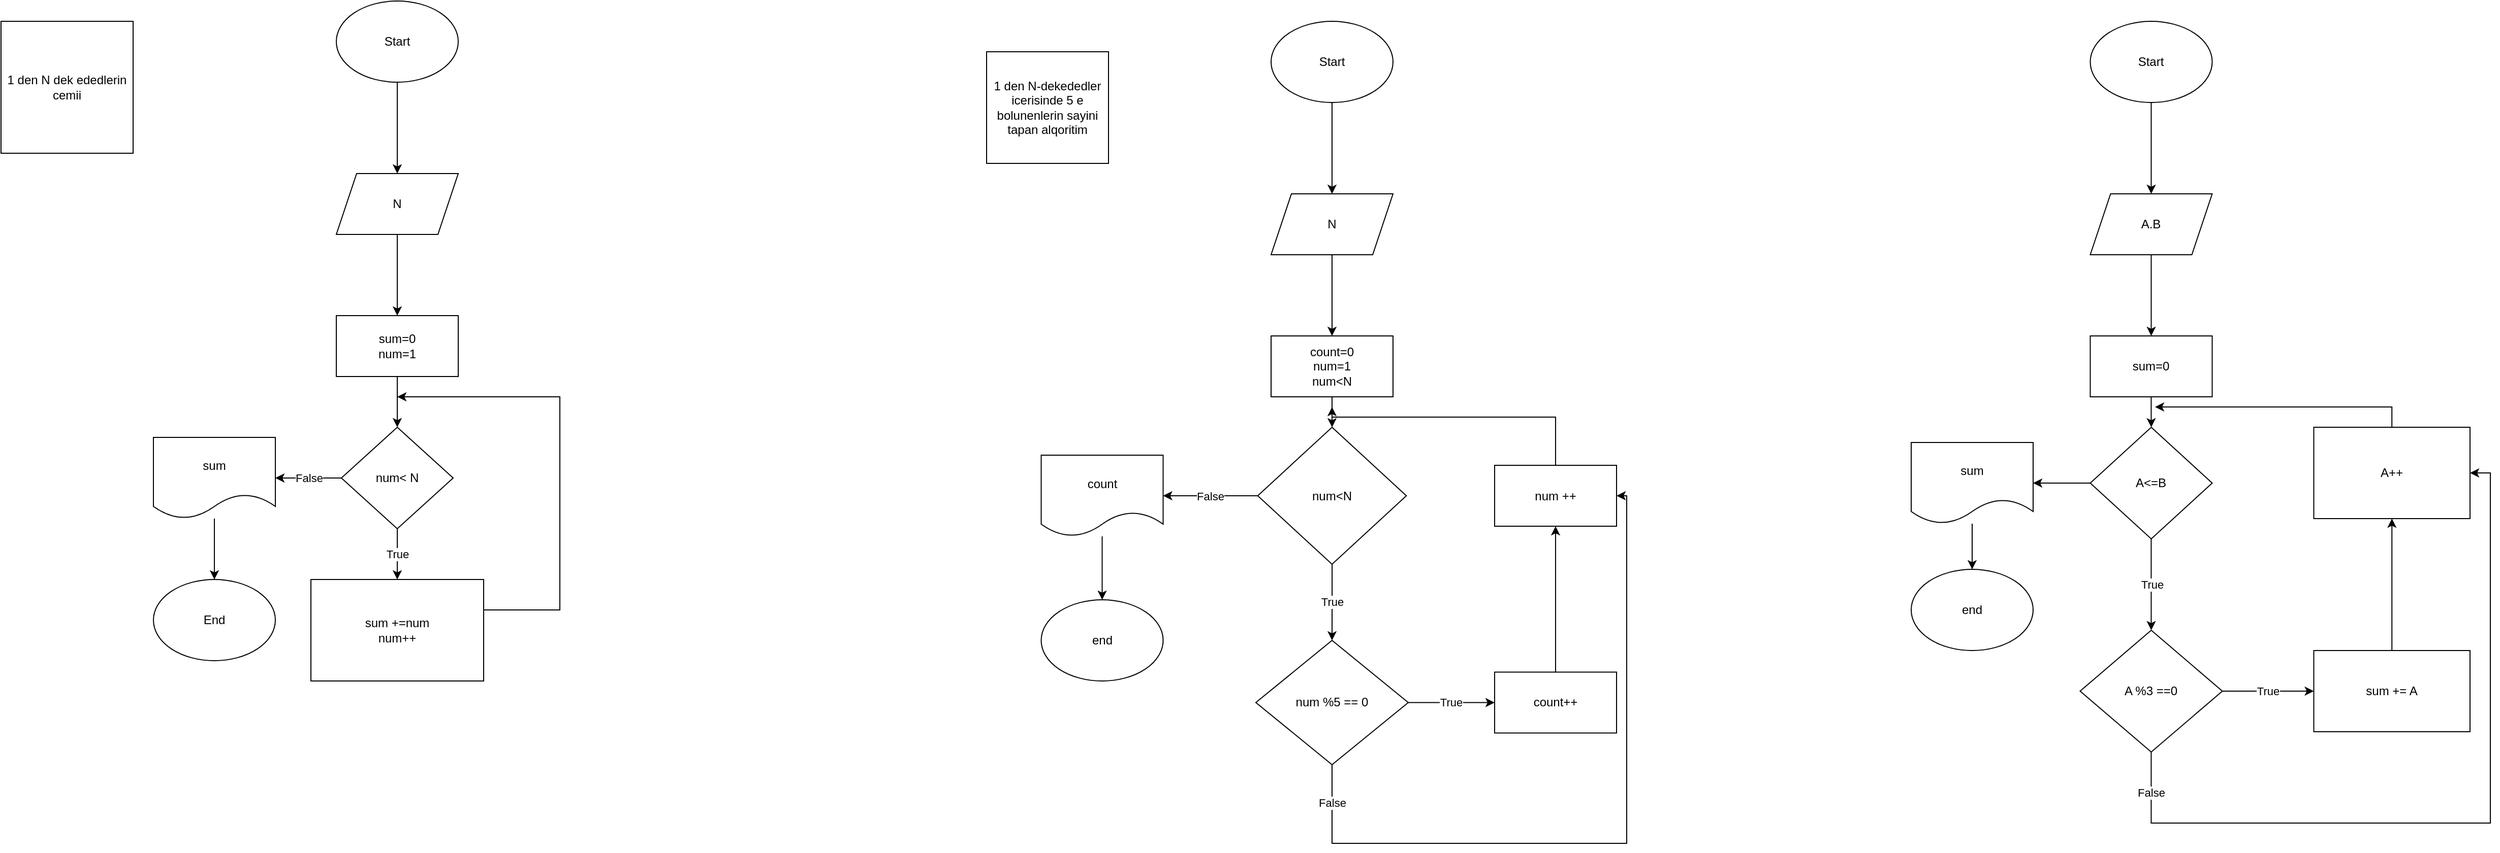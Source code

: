 <mxfile version="20.8.5" type="device"><diagram id="6hehGZIpHAZismaOmiqL" name="Page-1"><mxGraphModel dx="1434" dy="796" grid="1" gridSize="10" guides="1" tooltips="1" connect="1" arrows="1" fold="1" page="1" pageScale="1" pageWidth="850" pageHeight="1100" math="0" shadow="0"><root><mxCell id="0"/><mxCell id="1" parent="0"/><mxCell id="r0anBNJaJytZ5M2f2ykM-3" value="" style="edgeStyle=orthogonalEdgeStyle;rounded=0;orthogonalLoop=1;jettySize=auto;html=1;" edge="1" parent="1" source="r0anBNJaJytZ5M2f2ykM-1" target="r0anBNJaJytZ5M2f2ykM-2"><mxGeometry relative="1" as="geometry"/></mxCell><mxCell id="r0anBNJaJytZ5M2f2ykM-1" value="Start" style="ellipse;whiteSpace=wrap;html=1;" vertex="1" parent="1"><mxGeometry x="360" y="40" width="120" height="80" as="geometry"/></mxCell><mxCell id="r0anBNJaJytZ5M2f2ykM-5" value="" style="edgeStyle=orthogonalEdgeStyle;rounded=0;orthogonalLoop=1;jettySize=auto;html=1;" edge="1" parent="1" source="r0anBNJaJytZ5M2f2ykM-2" target="r0anBNJaJytZ5M2f2ykM-4"><mxGeometry relative="1" as="geometry"/></mxCell><mxCell id="r0anBNJaJytZ5M2f2ykM-2" value="N" style="shape=parallelogram;perimeter=parallelogramPerimeter;whiteSpace=wrap;html=1;fixedSize=1;" vertex="1" parent="1"><mxGeometry x="360" y="210" width="120" height="60" as="geometry"/></mxCell><mxCell id="r0anBNJaJytZ5M2f2ykM-7" value="" style="edgeStyle=orthogonalEdgeStyle;rounded=0;orthogonalLoop=1;jettySize=auto;html=1;" edge="1" parent="1" source="r0anBNJaJytZ5M2f2ykM-4" target="r0anBNJaJytZ5M2f2ykM-6"><mxGeometry relative="1" as="geometry"/></mxCell><mxCell id="r0anBNJaJytZ5M2f2ykM-4" value="sum=0&lt;br&gt;num=1" style="whiteSpace=wrap;html=1;" vertex="1" parent="1"><mxGeometry x="360" y="350" width="120" height="60" as="geometry"/></mxCell><mxCell id="r0anBNJaJytZ5M2f2ykM-11" value="True" style="edgeStyle=orthogonalEdgeStyle;rounded=0;orthogonalLoop=1;jettySize=auto;html=1;" edge="1" parent="1" source="r0anBNJaJytZ5M2f2ykM-6" target="r0anBNJaJytZ5M2f2ykM-10"><mxGeometry relative="1" as="geometry"/></mxCell><mxCell id="r0anBNJaJytZ5M2f2ykM-14" value="False" style="edgeStyle=orthogonalEdgeStyle;rounded=0;orthogonalLoop=1;jettySize=auto;html=1;" edge="1" parent="1" source="r0anBNJaJytZ5M2f2ykM-6" target="r0anBNJaJytZ5M2f2ykM-15"><mxGeometry relative="1" as="geometry"><mxPoint x="260" y="510" as="targetPoint"/></mxGeometry></mxCell><mxCell id="r0anBNJaJytZ5M2f2ykM-6" value="num&amp;lt; N" style="rhombus;whiteSpace=wrap;html=1;" vertex="1" parent="1"><mxGeometry x="365" y="460" width="110" height="100" as="geometry"/></mxCell><mxCell id="r0anBNJaJytZ5M2f2ykM-13" style="edgeStyle=orthogonalEdgeStyle;rounded=0;orthogonalLoop=1;jettySize=auto;html=1;" edge="1" parent="1" source="r0anBNJaJytZ5M2f2ykM-10"><mxGeometry relative="1" as="geometry"><mxPoint x="420" y="430" as="targetPoint"/><Array as="points"><mxPoint x="580" y="640"/><mxPoint x="580" y="430"/></Array></mxGeometry></mxCell><mxCell id="r0anBNJaJytZ5M2f2ykM-10" value="sum +=num&lt;br&gt;num++" style="whiteSpace=wrap;html=1;" vertex="1" parent="1"><mxGeometry x="335" y="610" width="170" height="100" as="geometry"/></mxCell><mxCell id="r0anBNJaJytZ5M2f2ykM-16" style="edgeStyle=orthogonalEdgeStyle;rounded=0;orthogonalLoop=1;jettySize=auto;html=1;" edge="1" parent="1" source="r0anBNJaJytZ5M2f2ykM-15" target="r0anBNJaJytZ5M2f2ykM-17"><mxGeometry relative="1" as="geometry"><mxPoint x="240" y="650" as="targetPoint"/></mxGeometry></mxCell><mxCell id="r0anBNJaJytZ5M2f2ykM-15" value="sum" style="shape=document;whiteSpace=wrap;html=1;boundedLbl=1;" vertex="1" parent="1"><mxGeometry x="180" y="470" width="120" height="80" as="geometry"/></mxCell><mxCell id="r0anBNJaJytZ5M2f2ykM-17" value="End" style="ellipse;whiteSpace=wrap;html=1;" vertex="1" parent="1"><mxGeometry x="180" y="610" width="120" height="80" as="geometry"/></mxCell><mxCell id="r0anBNJaJytZ5M2f2ykM-18" value="1 den N dek ededlerin cemii" style="whiteSpace=wrap;html=1;aspect=fixed;" vertex="1" parent="1"><mxGeometry x="30" y="60" width="130" height="130" as="geometry"/></mxCell><mxCell id="r0anBNJaJytZ5M2f2ykM-19" value="" style="edgeStyle=orthogonalEdgeStyle;rounded=0;orthogonalLoop=1;jettySize=auto;html=1;" edge="1" parent="1" source="r0anBNJaJytZ5M2f2ykM-20" target="r0anBNJaJytZ5M2f2ykM-22"><mxGeometry relative="1" as="geometry"/></mxCell><mxCell id="r0anBNJaJytZ5M2f2ykM-20" value="Start" style="ellipse;whiteSpace=wrap;html=1;" vertex="1" parent="1"><mxGeometry x="1280" y="60" width="120" height="80" as="geometry"/></mxCell><mxCell id="r0anBNJaJytZ5M2f2ykM-21" value="" style="edgeStyle=orthogonalEdgeStyle;rounded=0;orthogonalLoop=1;jettySize=auto;html=1;" edge="1" parent="1" source="r0anBNJaJytZ5M2f2ykM-22" target="r0anBNJaJytZ5M2f2ykM-24"><mxGeometry relative="1" as="geometry"/></mxCell><mxCell id="r0anBNJaJytZ5M2f2ykM-22" value="N" style="shape=parallelogram;perimeter=parallelogramPerimeter;whiteSpace=wrap;html=1;fixedSize=1;" vertex="1" parent="1"><mxGeometry x="1280" y="230" width="120" height="60" as="geometry"/></mxCell><mxCell id="r0anBNJaJytZ5M2f2ykM-23" value="" style="edgeStyle=orthogonalEdgeStyle;rounded=0;orthogonalLoop=1;jettySize=auto;html=1;" edge="1" parent="1" source="r0anBNJaJytZ5M2f2ykM-24" target="r0anBNJaJytZ5M2f2ykM-27"><mxGeometry relative="1" as="geometry"/></mxCell><mxCell id="r0anBNJaJytZ5M2f2ykM-24" value="count=0&lt;br&gt;num=1&lt;br&gt;num&amp;lt;N" style="whiteSpace=wrap;html=1;" vertex="1" parent="1"><mxGeometry x="1280" y="370" width="120" height="60" as="geometry"/></mxCell><mxCell id="r0anBNJaJytZ5M2f2ykM-41" value="True" style="edgeStyle=orthogonalEdgeStyle;rounded=0;orthogonalLoop=1;jettySize=auto;html=1;" edge="1" parent="1" source="r0anBNJaJytZ5M2f2ykM-27" target="r0anBNJaJytZ5M2f2ykM-40"><mxGeometry relative="1" as="geometry"/></mxCell><mxCell id="r0anBNJaJytZ5M2f2ykM-47" value="False" style="edgeStyle=orthogonalEdgeStyle;rounded=0;orthogonalLoop=1;jettySize=auto;html=1;" edge="1" parent="1" source="r0anBNJaJytZ5M2f2ykM-27" target="r0anBNJaJytZ5M2f2ykM-46"><mxGeometry relative="1" as="geometry"/></mxCell><mxCell id="r0anBNJaJytZ5M2f2ykM-27" value="num&amp;lt;N" style="rhombus;whiteSpace=wrap;html=1;" vertex="1" parent="1"><mxGeometry x="1266.88" y="460" width="146.25" height="135" as="geometry"/></mxCell><mxCell id="r0anBNJaJytZ5M2f2ykM-39" style="edgeStyle=orthogonalEdgeStyle;rounded=0;orthogonalLoop=1;jettySize=auto;html=1;" edge="1" parent="1" source="r0anBNJaJytZ5M2f2ykM-33"><mxGeometry relative="1" as="geometry"><mxPoint x="1340" y="440" as="targetPoint"/><Array as="points"><mxPoint x="1560" y="450"/><mxPoint x="1340" y="450"/></Array></mxGeometry></mxCell><mxCell id="r0anBNJaJytZ5M2f2ykM-33" value="num ++" style="whiteSpace=wrap;html=1;" vertex="1" parent="1"><mxGeometry x="1500" y="497.5" width="120" height="60" as="geometry"/></mxCell><mxCell id="r0anBNJaJytZ5M2f2ykM-44" value="True" style="edgeStyle=orthogonalEdgeStyle;rounded=0;orthogonalLoop=1;jettySize=auto;html=1;" edge="1" parent="1" source="r0anBNJaJytZ5M2f2ykM-40" target="r0anBNJaJytZ5M2f2ykM-43"><mxGeometry relative="1" as="geometry"/></mxCell><mxCell id="r0anBNJaJytZ5M2f2ykM-51" value="False" style="edgeStyle=orthogonalEdgeStyle;rounded=0;orthogonalLoop=1;jettySize=auto;html=1;entryX=1;entryY=0.5;entryDx=0;entryDy=0;" edge="1" parent="1" source="r0anBNJaJytZ5M2f2ykM-40" target="r0anBNJaJytZ5M2f2ykM-33"><mxGeometry x="-0.896" relative="1" as="geometry"><Array as="points"><mxPoint x="1340" y="870"/><mxPoint x="1630" y="870"/><mxPoint x="1630" y="528"/></Array><mxPoint as="offset"/></mxGeometry></mxCell><mxCell id="r0anBNJaJytZ5M2f2ykM-40" value="num %5 == 0" style="rhombus;whiteSpace=wrap;html=1;" vertex="1" parent="1"><mxGeometry x="1265.01" y="670" width="149.99" height="122.5" as="geometry"/></mxCell><mxCell id="r0anBNJaJytZ5M2f2ykM-45" style="edgeStyle=orthogonalEdgeStyle;rounded=0;orthogonalLoop=1;jettySize=auto;html=1;entryX=0.5;entryY=1;entryDx=0;entryDy=0;" edge="1" parent="1" source="r0anBNJaJytZ5M2f2ykM-43" target="r0anBNJaJytZ5M2f2ykM-33"><mxGeometry relative="1" as="geometry"/></mxCell><mxCell id="r0anBNJaJytZ5M2f2ykM-43" value="count++" style="whiteSpace=wrap;html=1;" vertex="1" parent="1"><mxGeometry x="1500" y="701.25" width="120" height="60" as="geometry"/></mxCell><mxCell id="r0anBNJaJytZ5M2f2ykM-49" value="" style="edgeStyle=orthogonalEdgeStyle;rounded=0;orthogonalLoop=1;jettySize=auto;html=1;" edge="1" parent="1" source="r0anBNJaJytZ5M2f2ykM-46" target="r0anBNJaJytZ5M2f2ykM-48"><mxGeometry relative="1" as="geometry"/></mxCell><mxCell id="r0anBNJaJytZ5M2f2ykM-46" value="count" style="shape=document;whiteSpace=wrap;html=1;boundedLbl=1;" vertex="1" parent="1"><mxGeometry x="1053.755" y="487.5" width="120" height="80" as="geometry"/></mxCell><mxCell id="r0anBNJaJytZ5M2f2ykM-48" value="end" style="ellipse;whiteSpace=wrap;html=1;" vertex="1" parent="1"><mxGeometry x="1053.75" y="630" width="120" height="80" as="geometry"/></mxCell><mxCell id="r0anBNJaJytZ5M2f2ykM-54" value="1 den N-dekededler icerisinde 5 e bolunenlerin sayini tapan alqoritim" style="rounded=0;whiteSpace=wrap;html=1;" vertex="1" parent="1"><mxGeometry x="1000" y="90" width="120" height="110" as="geometry"/></mxCell><mxCell id="r0anBNJaJytZ5M2f2ykM-55" value="" style="edgeStyle=orthogonalEdgeStyle;rounded=0;orthogonalLoop=1;jettySize=auto;html=1;" edge="1" parent="1" source="r0anBNJaJytZ5M2f2ykM-56" target="r0anBNJaJytZ5M2f2ykM-58"><mxGeometry relative="1" as="geometry"/></mxCell><mxCell id="r0anBNJaJytZ5M2f2ykM-56" value="Start" style="ellipse;whiteSpace=wrap;html=1;" vertex="1" parent="1"><mxGeometry x="2086.24" y="60" width="120" height="80" as="geometry"/></mxCell><mxCell id="r0anBNJaJytZ5M2f2ykM-57" value="" style="edgeStyle=orthogonalEdgeStyle;rounded=0;orthogonalLoop=1;jettySize=auto;html=1;" edge="1" parent="1" source="r0anBNJaJytZ5M2f2ykM-58" target="r0anBNJaJytZ5M2f2ykM-60"><mxGeometry relative="1" as="geometry"/></mxCell><mxCell id="r0anBNJaJytZ5M2f2ykM-58" value="A.B" style="shape=parallelogram;perimeter=parallelogramPerimeter;whiteSpace=wrap;html=1;fixedSize=1;" vertex="1" parent="1"><mxGeometry x="2086.24" y="230" width="120" height="60" as="geometry"/></mxCell><mxCell id="r0anBNJaJytZ5M2f2ykM-59" value="" style="edgeStyle=orthogonalEdgeStyle;rounded=0;orthogonalLoop=1;jettySize=auto;html=1;" edge="1" parent="1" source="r0anBNJaJytZ5M2f2ykM-60"><mxGeometry relative="1" as="geometry"><mxPoint x="2146.3" y="460.051" as="targetPoint"/></mxGeometry></mxCell><mxCell id="r0anBNJaJytZ5M2f2ykM-60" value="sum=0&lt;br&gt;" style="whiteSpace=wrap;html=1;" vertex="1" parent="1"><mxGeometry x="2086.24" y="370" width="120" height="60" as="geometry"/></mxCell><mxCell id="r0anBNJaJytZ5M2f2ykM-72" value="True" style="edgeStyle=orthogonalEdgeStyle;rounded=0;orthogonalLoop=1;jettySize=auto;html=1;" edge="1" parent="1" source="r0anBNJaJytZ5M2f2ykM-71"><mxGeometry relative="1" as="geometry"><mxPoint x="2146.24" y="660" as="targetPoint"/></mxGeometry></mxCell><mxCell id="r0anBNJaJytZ5M2f2ykM-81" style="edgeStyle=orthogonalEdgeStyle;rounded=0;orthogonalLoop=1;jettySize=auto;html=1;" edge="1" parent="1" source="r0anBNJaJytZ5M2f2ykM-71" target="r0anBNJaJytZ5M2f2ykM-82"><mxGeometry relative="1" as="geometry"><mxPoint x="2000" y="515" as="targetPoint"/></mxGeometry></mxCell><mxCell id="r0anBNJaJytZ5M2f2ykM-71" value="A&amp;lt;=B" style="rhombus;whiteSpace=wrap;html=1;" vertex="1" parent="1"><mxGeometry x="2086.24" y="460" width="120" height="110" as="geometry"/></mxCell><mxCell id="r0anBNJaJytZ5M2f2ykM-75" value="True" style="edgeStyle=orthogonalEdgeStyle;rounded=0;orthogonalLoop=1;jettySize=auto;html=1;" edge="1" parent="1" source="r0anBNJaJytZ5M2f2ykM-73" target="r0anBNJaJytZ5M2f2ykM-74"><mxGeometry relative="1" as="geometry"/></mxCell><mxCell id="r0anBNJaJytZ5M2f2ykM-85" value="False" style="edgeStyle=orthogonalEdgeStyle;rounded=0;orthogonalLoop=1;jettySize=auto;html=1;entryX=1;entryY=0.5;entryDx=0;entryDy=0;" edge="1" parent="1" source="r0anBNJaJytZ5M2f2ykM-73" target="r0anBNJaJytZ5M2f2ykM-77"><mxGeometry x="-0.896" relative="1" as="geometry"><Array as="points"><mxPoint x="2146" y="850"/><mxPoint x="2480" y="850"/><mxPoint x="2480" y="505"/></Array><mxPoint as="offset"/></mxGeometry></mxCell><mxCell id="r0anBNJaJytZ5M2f2ykM-73" value="A %3 ==0" style="rhombus;whiteSpace=wrap;html=1;direction=south;" vertex="1" parent="1"><mxGeometry x="2076.24" y="660" width="140" height="120" as="geometry"/></mxCell><mxCell id="r0anBNJaJytZ5M2f2ykM-80" style="edgeStyle=orthogonalEdgeStyle;rounded=0;orthogonalLoop=1;jettySize=auto;html=1;entryX=0.5;entryY=1;entryDx=0;entryDy=0;" edge="1" parent="1" source="r0anBNJaJytZ5M2f2ykM-74" target="r0anBNJaJytZ5M2f2ykM-77"><mxGeometry relative="1" as="geometry"/></mxCell><mxCell id="r0anBNJaJytZ5M2f2ykM-74" value="sum += A" style="whiteSpace=wrap;html=1;" vertex="1" parent="1"><mxGeometry x="2306.24" y="680" width="153.76" height="80" as="geometry"/></mxCell><mxCell id="r0anBNJaJytZ5M2f2ykM-78" style="edgeStyle=orthogonalEdgeStyle;rounded=0;orthogonalLoop=1;jettySize=auto;html=1;" edge="1" parent="1" source="r0anBNJaJytZ5M2f2ykM-77"><mxGeometry relative="1" as="geometry"><mxPoint x="2150" y="440" as="targetPoint"/><Array as="points"><mxPoint x="2383" y="440"/></Array></mxGeometry></mxCell><mxCell id="r0anBNJaJytZ5M2f2ykM-77" value="A++" style="rounded=0;whiteSpace=wrap;html=1;" vertex="1" parent="1"><mxGeometry x="2306.24" y="460" width="153.76" height="90" as="geometry"/></mxCell><mxCell id="r0anBNJaJytZ5M2f2ykM-84" style="edgeStyle=orthogonalEdgeStyle;rounded=0;orthogonalLoop=1;jettySize=auto;html=1;entryX=0.5;entryY=0;entryDx=0;entryDy=0;" edge="1" parent="1" source="r0anBNJaJytZ5M2f2ykM-82" target="r0anBNJaJytZ5M2f2ykM-83"><mxGeometry relative="1" as="geometry"/></mxCell><mxCell id="r0anBNJaJytZ5M2f2ykM-82" value="sum" style="shape=document;whiteSpace=wrap;html=1;boundedLbl=1;" vertex="1" parent="1"><mxGeometry x="1910" y="475" width="120" height="80" as="geometry"/></mxCell><mxCell id="r0anBNJaJytZ5M2f2ykM-83" value="end" style="ellipse;whiteSpace=wrap;html=1;" vertex="1" parent="1"><mxGeometry x="1910" y="600" width="120" height="80" as="geometry"/></mxCell></root></mxGraphModel></diagram></mxfile>